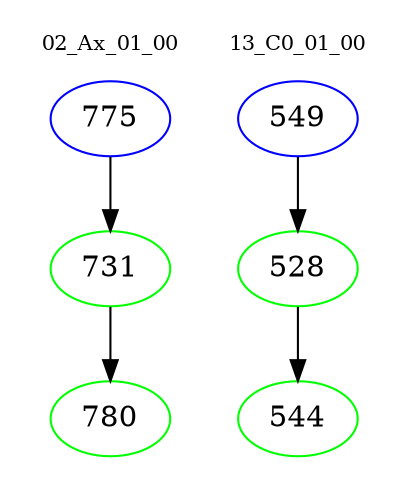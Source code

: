digraph{
subgraph cluster_0 {
color = white
label = "02_Ax_01_00";
fontsize=10;
T0_775 [label="775", color="blue"]
T0_775 -> T0_731 [color="black"]
T0_731 [label="731", color="green"]
T0_731 -> T0_780 [color="black"]
T0_780 [label="780", color="green"]
}
subgraph cluster_1 {
color = white
label = "13_C0_01_00";
fontsize=10;
T1_549 [label="549", color="blue"]
T1_549 -> T1_528 [color="black"]
T1_528 [label="528", color="green"]
T1_528 -> T1_544 [color="black"]
T1_544 [label="544", color="green"]
}
}
